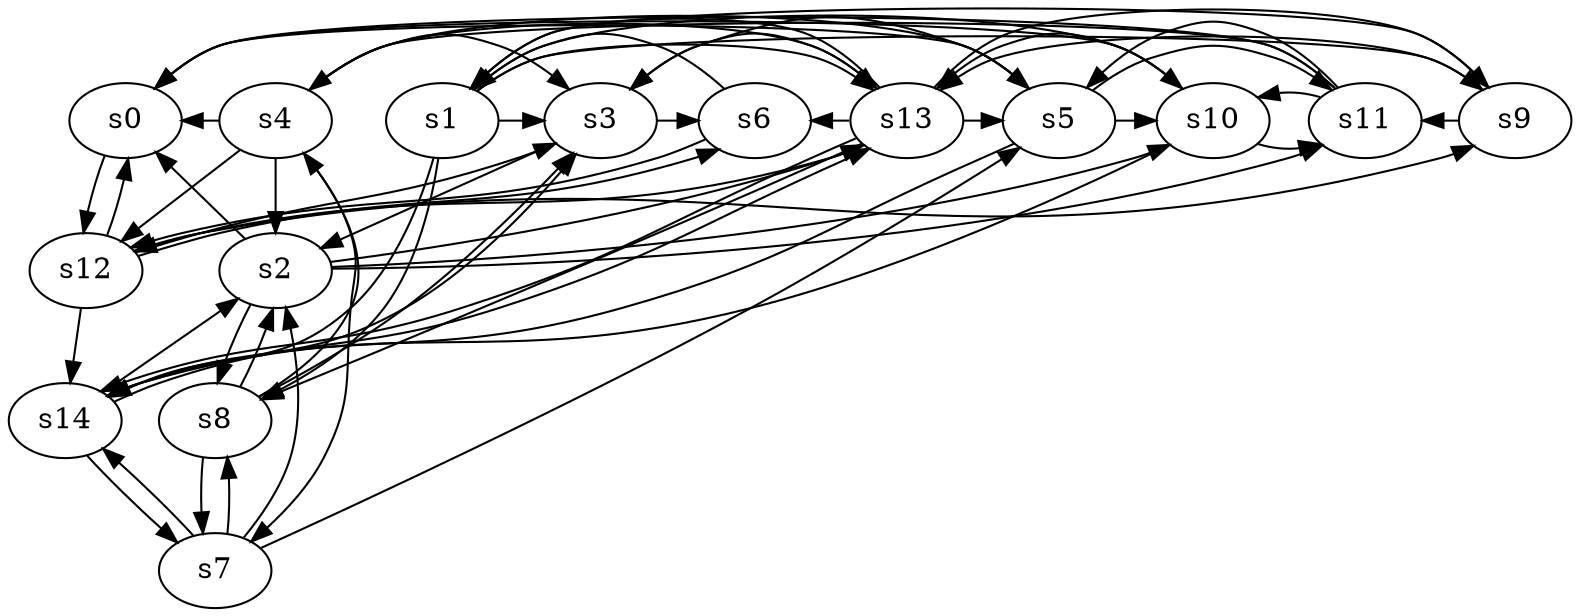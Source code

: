 digraph game_0628_complex_15 {
    s0 [name="s0", player=1];
    s1 [name="s1", player=1];
    s2 [name="s2", player=1];
    s3 [name="s3", player=0];
    s4 [name="s4", player=1];
    s5 [name="s5", player=1];
    s6 [name="s6", player=1];
    s7 [name="s7", player=1];
    s8 [name="s8", player=1, target=1];
    s9 [name="s9", player=1];
    s10 [name="s10", player=0];
    s11 [name="s11", player=0];
    s12 [name="s12", player=1];
    s13 [name="s13", player=1];
    s14 [name="s14", player=0];

    s0 -> s5 [constraint="time % 2 == 1 || time % 3 == 1"];
    s0 -> s12 [constraint="time % 2 == 0 && time % 3 == 0"];
    s1 -> s3 [constraint="time % 3 == 0 || time % 3 == 2"];
    s1 -> s8 [constraint="!(time % 6 == 4)"];
    s1 -> s9 [constraint="time % 5 == 1"];
    s1 -> s10 [constraint="time == 4 || time == 5 || time == 8 || time == 15"];
    s1 -> s13 [constraint="time % 7 == 1"];
    s1 -> s14 [constraint="time % 8 == 5"];
    s2 -> s0 [constraint="time == 13 || time == 21"];
    s2 -> s8 [constraint="time % 4 == 0 && time % 4 == 2"];
    s2 -> s10 [constraint="time % 5 == 1 || time % 5 == 4"];
    s2 -> s11 [constraint="time % 4 == 3 && time % 3 == 2"];
    s2 -> s13 [constraint="time % 8 == 3"];
    s3 -> s2 [constraint="time % 4 == 0 && time % 4 == 3"];
    s3 -> s6 [constraint="!(time % 2 == 1)"];
    s4 -> s0 [constraint="time == 7 || time == 8 || time == 12 || time == 21 || time == 22"];
    s4 -> s2;
    s4 -> s3 [constraint="time % 4 == 2 && time % 4 == 1"];
    s4 -> s5 [constraint="!(time % 4 == 0)"];
    s4 -> s7;
    s4 -> s12;
    s4 -> s13 [constraint="time % 5 == 1"];
    s5 -> s3 [constraint="time == 3 || time == 22"];
    s5 -> s10 [constraint="!(time % 4 == 0)"];
    s5 -> s11 [constraint="time == 5 || time == 12 || time == 19 || time == 21"];
    s5 -> s14 [constraint="!(time % 2 == 1)"];
    s6 -> s1 [constraint="time % 3 == 1 && time % 5 == 3"];
    s6 -> s12 [constraint="time % 3 == 1 || time % 3 == 0"];
    s7 -> s2 [constraint="time == 5 || time == 6 || time == 11 || time == 19"];
    s7 -> s5 [constraint="!(time % 2 == 1)"];
    s7 -> s8 [constraint="!(time % 5 == 3)"];
    s7 -> s14 [constraint="!(time % 6 == 3)"];
    s8 -> s2 [constraint="time % 2 == 1"];
    s8 -> s3 [constraint="!(time % 4 == 3)"];
    s8 -> s4 [constraint="time % 2 == 1 && time % 5 == 1"];
    s8 -> s7;
    s9 -> s1 [constraint="time % 4 == 2 || time % 3 == 0"];
    s9 -> s11 [constraint="time % 4 == 1 && time % 5 == 4"];
    s9 -> s13 [constraint="time % 4 == 3"];
    s10 -> s0 [constraint="!(time % 2 == 1)"];
    s10 -> s11 [constraint="time % 7 == 2"];
    s10 -> s13 [constraint="time % 2 == 0 && time % 3 == 0"];
    s10 -> s14 [constraint="time % 2 == 1 || time % 2 == 1"];
    s11 -> s0 [constraint="!(time % 6 == 5)"];
    s11 -> s4 [constraint="time % 4 == 2 && time % 4 == 0"];
    s11 -> s5 [constraint="time == 27 || time == 28"];
    s11 -> s10 [constraint="time == 5 || time == 12 || time == 27 || time == 28"];
    s12 -> s0 [constraint="!(time % 4 == 0)"];
    s12 -> s3 [constraint="!(time % 4 == 2)"];
    s12 -> s6 [constraint="time == 3 || time == 11 || time == 17 || time == 27 || time == 28"];
    s12 -> s9 [constraint="time == 0 || time == 3 || time == 8 || time == 11"];
    s12 -> s14;
    s13 -> s1 [constraint="!(time % 6 == 4)"];
    s13 -> s3 [constraint="time % 3 == 2 && time % 4 == 1"];
    s13 -> s5 [constraint="time == 2"];
    s13 -> s6 [constraint="!(time % 5 == 2)"];
    s13 -> s8 [constraint="!(time % 5 == 0)"];
    s13 -> s9 [constraint="time % 5 == 2 || time % 4 == 3"];
    s13 -> s12 [constraint="!(time % 5 == 1)"];
    s13 -> s14 [constraint="time % 4 == 3 || time % 5 == 1"];
    s14 -> s2 [constraint="time == 4 || time == 10"];
    s14 -> s3 [constraint="time == 0 || time == 13 || time == 16 || time == 22"];
    s14 -> s7;
    s14 -> s13 [constraint="time == 0 || time == 16 || time == 18 || time == 20"];
}
